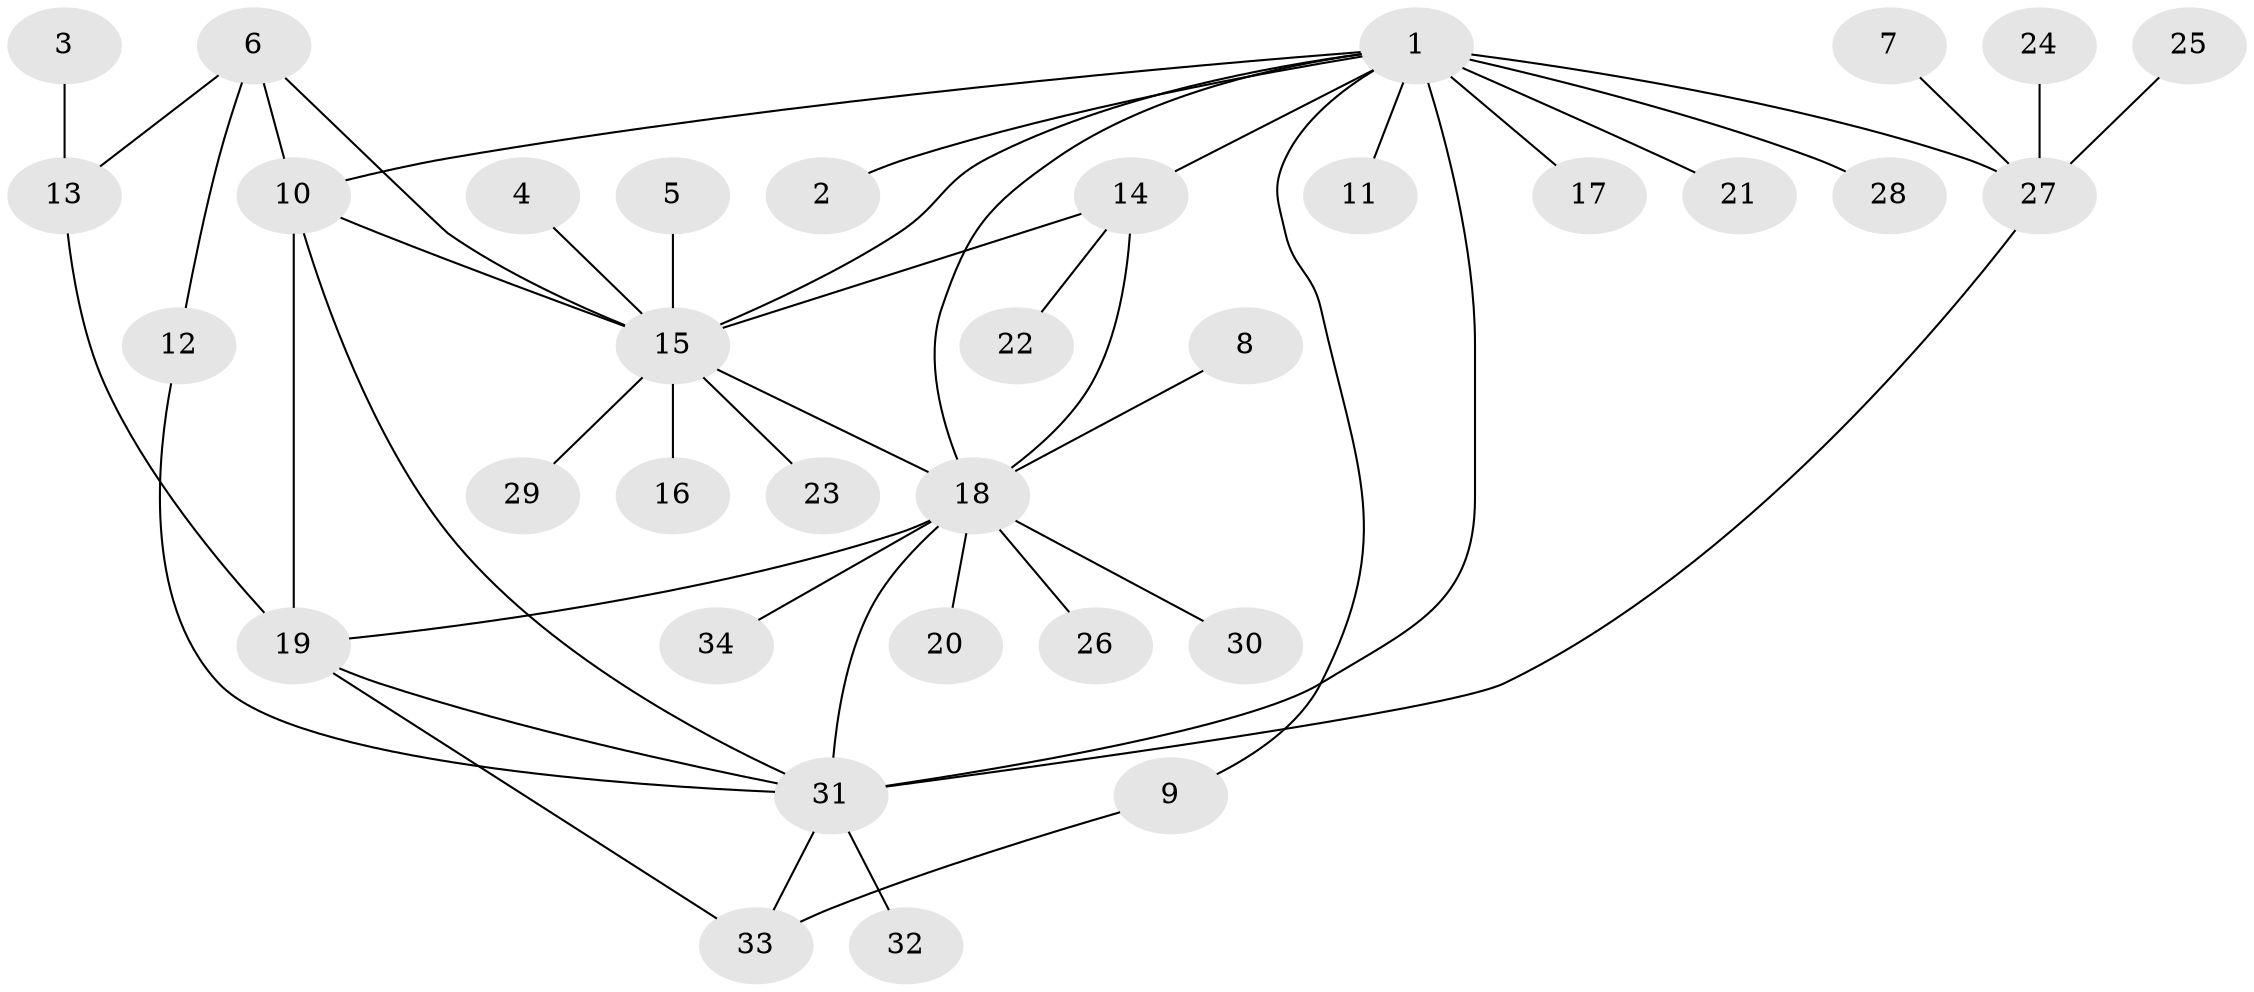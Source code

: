 // original degree distribution, {7: 0.014705882352941176, 5: 0.07352941176470588, 6: 0.08823529411764706, 3: 0.11764705882352941, 4: 0.058823529411764705, 10: 0.014705882352941176, 1: 0.5, 2: 0.1323529411764706}
// Generated by graph-tools (version 1.1) at 2025/46/03/06/25 01:46:57]
// undirected, 34 vertices, 47 edges
graph export_dot {
graph [start="1"]
  node [color=gray90,style=filled];
  1;
  2;
  3;
  4;
  5;
  6;
  7;
  8;
  9;
  10;
  11;
  12;
  13;
  14;
  15;
  16;
  17;
  18;
  19;
  20;
  21;
  22;
  23;
  24;
  25;
  26;
  27;
  28;
  29;
  30;
  31;
  32;
  33;
  34;
  1 -- 2 [weight=1.0];
  1 -- 9 [weight=1.0];
  1 -- 10 [weight=1.0];
  1 -- 11 [weight=1.0];
  1 -- 14 [weight=1.0];
  1 -- 15 [weight=1.0];
  1 -- 17 [weight=1.0];
  1 -- 18 [weight=1.0];
  1 -- 21 [weight=1.0];
  1 -- 27 [weight=2.0];
  1 -- 28 [weight=1.0];
  1 -- 31 [weight=2.0];
  3 -- 13 [weight=1.0];
  4 -- 15 [weight=1.0];
  5 -- 15 [weight=1.0];
  6 -- 10 [weight=1.0];
  6 -- 12 [weight=1.0];
  6 -- 13 [weight=1.0];
  6 -- 15 [weight=1.0];
  7 -- 27 [weight=1.0];
  8 -- 18 [weight=1.0];
  9 -- 33 [weight=1.0];
  10 -- 15 [weight=1.0];
  10 -- 19 [weight=1.0];
  10 -- 31 [weight=1.0];
  12 -- 31 [weight=1.0];
  13 -- 19 [weight=1.0];
  14 -- 15 [weight=2.0];
  14 -- 18 [weight=1.0];
  14 -- 22 [weight=1.0];
  15 -- 16 [weight=1.0];
  15 -- 18 [weight=1.0];
  15 -- 23 [weight=1.0];
  15 -- 29 [weight=1.0];
  18 -- 19 [weight=2.0];
  18 -- 20 [weight=1.0];
  18 -- 26 [weight=1.0];
  18 -- 30 [weight=1.0];
  18 -- 31 [weight=1.0];
  18 -- 34 [weight=1.0];
  19 -- 31 [weight=1.0];
  19 -- 33 [weight=1.0];
  24 -- 27 [weight=1.0];
  25 -- 27 [weight=1.0];
  27 -- 31 [weight=1.0];
  31 -- 32 [weight=1.0];
  31 -- 33 [weight=1.0];
}
